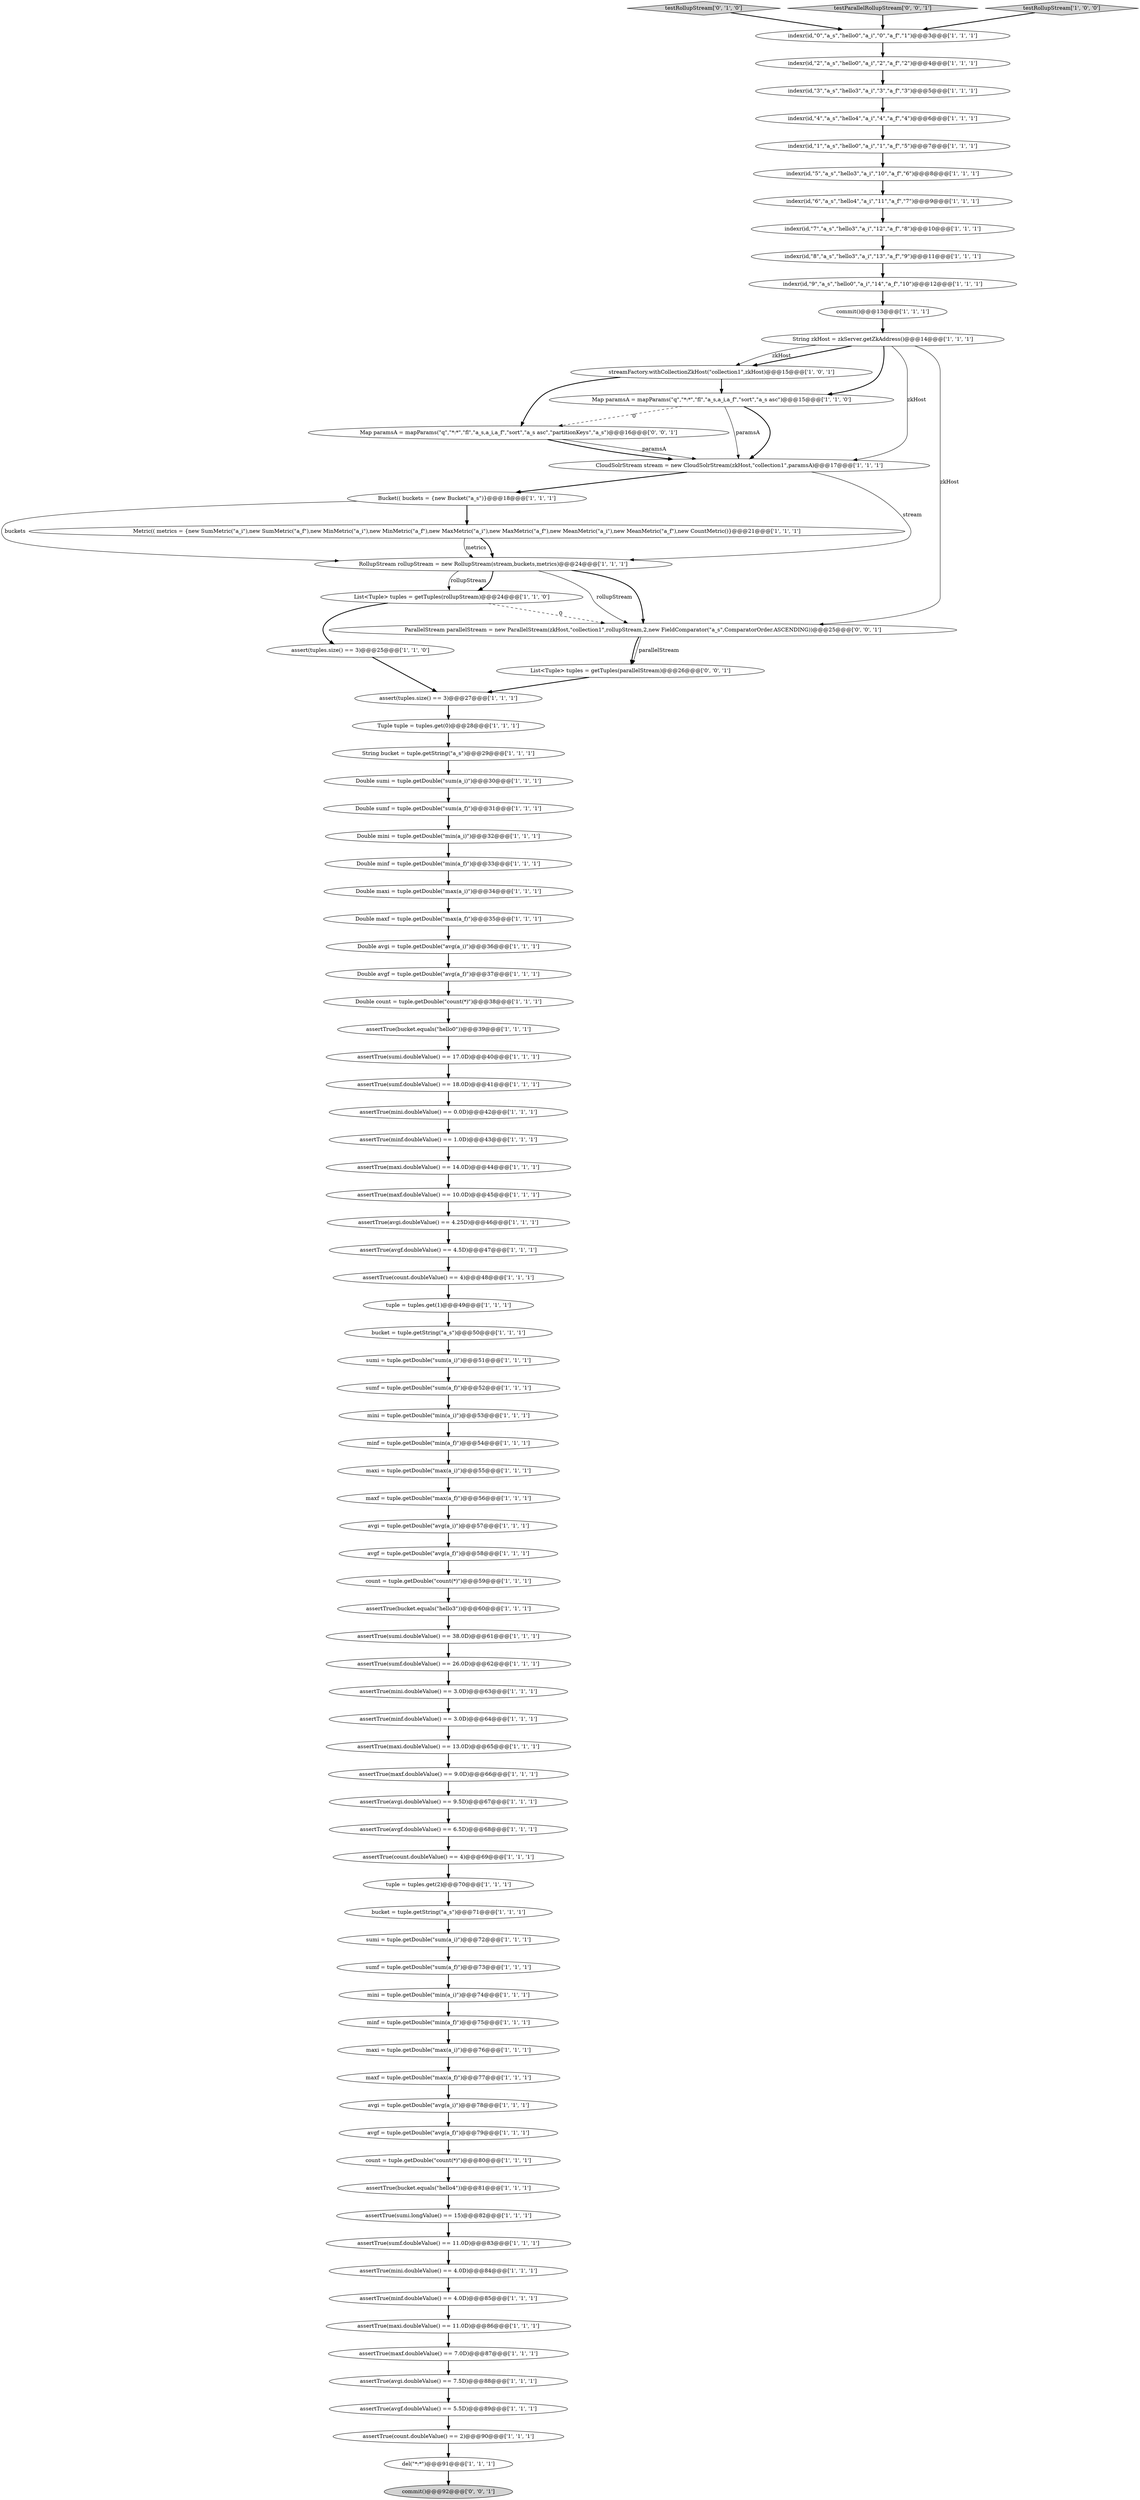 digraph {
86 [style = filled, label = "testRollupStream['0', '1', '0']", fillcolor = lightgray, shape = diamond image = "AAA0AAABBB2BBB"];
70 [style = filled, label = "List<Tuple> tuples = getTuples(rollupStream)@@@24@@@['1', '1', '0']", fillcolor = white, shape = ellipse image = "AAA0AAABBB1BBB"];
55 [style = filled, label = "assertTrue(count.doubleValue() == 4)@@@48@@@['1', '1', '1']", fillcolor = white, shape = ellipse image = "AAA0AAABBB1BBB"];
50 [style = filled, label = "assertTrue(avgf.doubleValue() == 4.5D)@@@47@@@['1', '1', '1']", fillcolor = white, shape = ellipse image = "AAA0AAABBB1BBB"];
17 [style = filled, label = "avgf = tuple.getDouble(\"avg(a_f)\")@@@58@@@['1', '1', '1']", fillcolor = white, shape = ellipse image = "AAA0AAABBB1BBB"];
39 [style = filled, label = "avgi = tuple.getDouble(\"avg(a_i)\")@@@57@@@['1', '1', '1']", fillcolor = white, shape = ellipse image = "AAA0AAABBB1BBB"];
3 [style = filled, label = "Double maxi = tuple.getDouble(\"max(a_i)\")@@@34@@@['1', '1', '1']", fillcolor = white, shape = ellipse image = "AAA0AAABBB1BBB"];
8 [style = filled, label = "indexr(id,\"3\",\"a_s\",\"hello3\",\"a_i\",\"3\",\"a_f\",\"3\")@@@5@@@['1', '1', '1']", fillcolor = white, shape = ellipse image = "AAA0AAABBB1BBB"];
14 [style = filled, label = "indexr(id,\"0\",\"a_s\",\"hello0\",\"a_i\",\"0\",\"a_f\",\"1\")@@@3@@@['1', '1', '1']", fillcolor = white, shape = ellipse image = "AAA0AAABBB1BBB"];
88 [style = filled, label = "Map paramsA = mapParams(\"q\",\"*:*\",\"fl\",\"a_s,a_i,a_f\",\"sort\",\"a_s asc\",\"partitionKeys\",\"a_s\")@@@16@@@['0', '0', '1']", fillcolor = white, shape = ellipse image = "AAA0AAABBB3BBB"];
44 [style = filled, label = "indexr(id,\"1\",\"a_s\",\"hello0\",\"a_i\",\"1\",\"a_f\",\"5\")@@@7@@@['1', '1', '1']", fillcolor = white, shape = ellipse image = "AAA0AAABBB1BBB"];
82 [style = filled, label = "Bucket(( buckets = {new Bucket(\"a_s\")}@@@18@@@['1', '1', '1']", fillcolor = white, shape = ellipse image = "AAA0AAABBB1BBB"];
26 [style = filled, label = "assertTrue(sumf.doubleValue() == 11.0D)@@@83@@@['1', '1', '1']", fillcolor = white, shape = ellipse image = "AAA0AAABBB1BBB"];
57 [style = filled, label = "Double count = tuple.getDouble(\"count(*)\")@@@38@@@['1', '1', '1']", fillcolor = white, shape = ellipse image = "AAA0AAABBB1BBB"];
35 [style = filled, label = "tuple = tuples.get(2)@@@70@@@['1', '1', '1']", fillcolor = white, shape = ellipse image = "AAA0AAABBB1BBB"];
91 [style = filled, label = "ParallelStream parallelStream = new ParallelStream(zkHost,\"collection1\",rollupStream,2,new FieldComparator(\"a_s\",ComparatorOrder.ASCENDING))@@@25@@@['0', '0', '1']", fillcolor = white, shape = ellipse image = "AAA0AAABBB3BBB"];
7 [style = filled, label = "RollupStream rollupStream = new RollupStream(stream,buckets,metrics)@@@24@@@['1', '1', '1']", fillcolor = white, shape = ellipse image = "AAA0AAABBB1BBB"];
34 [style = filled, label = "assert(tuples.size() == 3)@@@27@@@['1', '1', '1']", fillcolor = white, shape = ellipse image = "AAA0AAABBB1BBB"];
80 [style = filled, label = "assertTrue(avgi.doubleValue() == 4.25D)@@@46@@@['1', '1', '1']", fillcolor = white, shape = ellipse image = "AAA0AAABBB1BBB"];
43 [style = filled, label = "assert(tuples.size() == 3)@@@25@@@['1', '1', '0']", fillcolor = white, shape = ellipse image = "AAA0AAABBB1BBB"];
23 [style = filled, label = "sumf = tuple.getDouble(\"sum(a_f)\")@@@73@@@['1', '1', '1']", fillcolor = white, shape = ellipse image = "AAA0AAABBB1BBB"];
48 [style = filled, label = "bucket = tuple.getString(\"a_s\")@@@71@@@['1', '1', '1']", fillcolor = white, shape = ellipse image = "AAA0AAABBB1BBB"];
41 [style = filled, label = "Double avgi = tuple.getDouble(\"avg(a_i)\")@@@36@@@['1', '1', '1']", fillcolor = white, shape = ellipse image = "AAA0AAABBB1BBB"];
1 [style = filled, label = "assertTrue(count.doubleValue() == 2)@@@90@@@['1', '1', '1']", fillcolor = white, shape = ellipse image = "AAA0AAABBB1BBB"];
62 [style = filled, label = "assertTrue(sumf.doubleValue() == 26.0D)@@@62@@@['1', '1', '1']", fillcolor = white, shape = ellipse image = "AAA0AAABBB1BBB"];
58 [style = filled, label = "sumf = tuple.getDouble(\"sum(a_f)\")@@@52@@@['1', '1', '1']", fillcolor = white, shape = ellipse image = "AAA0AAABBB1BBB"];
4 [style = filled, label = "Map paramsA = mapParams(\"q\",\"*:*\",\"fl\",\"a_s,a_i,a_f\",\"sort\",\"a_s asc\")@@@15@@@['1', '1', '0']", fillcolor = white, shape = ellipse image = "AAA0AAABBB1BBB"];
18 [style = filled, label = "assertTrue(avgf.doubleValue() == 6.5D)@@@68@@@['1', '1', '1']", fillcolor = white, shape = ellipse image = "AAA0AAABBB1BBB"];
30 [style = filled, label = "streamFactory.withCollectionZkHost(\"collection1\",zkHost)@@@15@@@['1', '0', '1']", fillcolor = white, shape = ellipse image = "AAA0AAABBB1BBB"];
59 [style = filled, label = "assertTrue(avgi.doubleValue() == 7.5D)@@@88@@@['1', '1', '1']", fillcolor = white, shape = ellipse image = "AAA0AAABBB1BBB"];
81 [style = filled, label = "count = tuple.getDouble(\"count(*)\")@@@80@@@['1', '1', '1']", fillcolor = white, shape = ellipse image = "AAA0AAABBB1BBB"];
87 [style = filled, label = "List<Tuple> tuples = getTuples(parallelStream)@@@26@@@['0', '0', '1']", fillcolor = white, shape = ellipse image = "AAA0AAABBB3BBB"];
77 [style = filled, label = "maxi = tuple.getDouble(\"max(a_i)\")@@@55@@@['1', '1', '1']", fillcolor = white, shape = ellipse image = "AAA0AAABBB1BBB"];
84 [style = filled, label = "assertTrue(minf.doubleValue() == 4.0D)@@@85@@@['1', '1', '1']", fillcolor = white, shape = ellipse image = "AAA0AAABBB1BBB"];
27 [style = filled, label = "commit()@@@13@@@['1', '1', '1']", fillcolor = white, shape = ellipse image = "AAA0AAABBB1BBB"];
33 [style = filled, label = "assertTrue(maxi.doubleValue() == 13.0D)@@@65@@@['1', '1', '1']", fillcolor = white, shape = ellipse image = "AAA0AAABBB1BBB"];
67 [style = filled, label = "assertTrue(sumi.doubleValue() == 38.0D)@@@61@@@['1', '1', '1']", fillcolor = white, shape = ellipse image = "AAA0AAABBB1BBB"];
74 [style = filled, label = "maxf = tuple.getDouble(\"max(a_f)\")@@@56@@@['1', '1', '1']", fillcolor = white, shape = ellipse image = "AAA0AAABBB1BBB"];
56 [style = filled, label = "String bucket = tuple.getString(\"a_s\")@@@29@@@['1', '1', '1']", fillcolor = white, shape = ellipse image = "AAA0AAABBB1BBB"];
11 [style = filled, label = "Tuple tuple = tuples.get(0)@@@28@@@['1', '1', '1']", fillcolor = white, shape = ellipse image = "AAA0AAABBB1BBB"];
9 [style = filled, label = "indexr(id,\"7\",\"a_s\",\"hello3\",\"a_i\",\"12\",\"a_f\",\"8\")@@@10@@@['1', '1', '1']", fillcolor = white, shape = ellipse image = "AAA0AAABBB1BBB"];
37 [style = filled, label = "avgi = tuple.getDouble(\"avg(a_i)\")@@@78@@@['1', '1', '1']", fillcolor = white, shape = ellipse image = "AAA0AAABBB1BBB"];
75 [style = filled, label = "sumi = tuple.getDouble(\"sum(a_i)\")@@@51@@@['1', '1', '1']", fillcolor = white, shape = ellipse image = "AAA0AAABBB1BBB"];
79 [style = filled, label = "Double mini = tuple.getDouble(\"min(a_i)\")@@@32@@@['1', '1', '1']", fillcolor = white, shape = ellipse image = "AAA0AAABBB1BBB"];
22 [style = filled, label = "maxi = tuple.getDouble(\"max(a_i)\")@@@76@@@['1', '1', '1']", fillcolor = white, shape = ellipse image = "AAA0AAABBB1BBB"];
31 [style = filled, label = "assertTrue(maxf.doubleValue() == 10.0D)@@@45@@@['1', '1', '1']", fillcolor = white, shape = ellipse image = "AAA0AAABBB1BBB"];
10 [style = filled, label = "indexr(id,\"5\",\"a_s\",\"hello3\",\"a_i\",\"10\",\"a_f\",\"6\")@@@8@@@['1', '1', '1']", fillcolor = white, shape = ellipse image = "AAA0AAABBB1BBB"];
52 [style = filled, label = "tuple = tuples.get(1)@@@49@@@['1', '1', '1']", fillcolor = white, shape = ellipse image = "AAA0AAABBB1BBB"];
73 [style = filled, label = "assertTrue(bucket.equals(\"hello3\"))@@@60@@@['1', '1', '1']", fillcolor = white, shape = ellipse image = "AAA0AAABBB1BBB"];
66 [style = filled, label = "CloudSolrStream stream = new CloudSolrStream(zkHost,\"collection1\",paramsA)@@@17@@@['1', '1', '1']", fillcolor = white, shape = ellipse image = "AAA0AAABBB1BBB"];
29 [style = filled, label = "assertTrue(sumi.longValue() == 15)@@@82@@@['1', '1', '1']", fillcolor = white, shape = ellipse image = "AAA0AAABBB1BBB"];
20 [style = filled, label = "mini = tuple.getDouble(\"min(a_i)\")@@@74@@@['1', '1', '1']", fillcolor = white, shape = ellipse image = "AAA0AAABBB1BBB"];
45 [style = filled, label = "Double avgf = tuple.getDouble(\"avg(a_f)\")@@@37@@@['1', '1', '1']", fillcolor = white, shape = ellipse image = "AAA0AAABBB1BBB"];
61 [style = filled, label = "assertTrue(mini.doubleValue() == 0.0D)@@@42@@@['1', '1', '1']", fillcolor = white, shape = ellipse image = "AAA0AAABBB1BBB"];
64 [style = filled, label = "assertTrue(maxf.doubleValue() == 9.0D)@@@66@@@['1', '1', '1']", fillcolor = white, shape = ellipse image = "AAA0AAABBB1BBB"];
6 [style = filled, label = "assertTrue(minf.doubleValue() == 3.0D)@@@64@@@['1', '1', '1']", fillcolor = white, shape = ellipse image = "AAA0AAABBB1BBB"];
90 [style = filled, label = "commit()@@@92@@@['0', '0', '1']", fillcolor = lightgray, shape = ellipse image = "AAA0AAABBB3BBB"];
85 [style = filled, label = "minf = tuple.getDouble(\"min(a_f)\")@@@54@@@['1', '1', '1']", fillcolor = white, shape = ellipse image = "AAA0AAABBB1BBB"];
28 [style = filled, label = "indexr(id,\"6\",\"a_s\",\"hello4\",\"a_i\",\"11\",\"a_f\",\"7\")@@@9@@@['1', '1', '1']", fillcolor = white, shape = ellipse image = "AAA0AAABBB1BBB"];
12 [style = filled, label = "String zkHost = zkServer.getZkAddress()@@@14@@@['1', '1', '1']", fillcolor = white, shape = ellipse image = "AAA0AAABBB1BBB"];
24 [style = filled, label = "assertTrue(maxi.doubleValue() == 11.0D)@@@86@@@['1', '1', '1']", fillcolor = white, shape = ellipse image = "AAA0AAABBB1BBB"];
42 [style = filled, label = "assertTrue(minf.doubleValue() == 1.0D)@@@43@@@['1', '1', '1']", fillcolor = white, shape = ellipse image = "AAA0AAABBB1BBB"];
25 [style = filled, label = "assertTrue(avgf.doubleValue() == 5.5D)@@@89@@@['1', '1', '1']", fillcolor = white, shape = ellipse image = "AAA0AAABBB1BBB"];
65 [style = filled, label = "indexr(id,\"9\",\"a_s\",\"hello0\",\"a_i\",\"14\",\"a_f\",\"10\")@@@12@@@['1', '1', '1']", fillcolor = white, shape = ellipse image = "AAA0AAABBB1BBB"];
32 [style = filled, label = "Metric(( metrics = {new SumMetric(\"a_i\"),new SumMetric(\"a_f\"),new MinMetric(\"a_i\"),new MinMetric(\"a_f\"),new MaxMetric(\"a_i\"),new MaxMetric(\"a_f\"),new MeanMetric(\"a_i\"),new MeanMetric(\"a_f\"),new CountMetric()}@@@21@@@['1', '1', '1']", fillcolor = white, shape = ellipse image = "AAA0AAABBB1BBB"];
72 [style = filled, label = "del(\"*:*\")@@@91@@@['1', '1', '1']", fillcolor = white, shape = ellipse image = "AAA0AAABBB1BBB"];
63 [style = filled, label = "count = tuple.getDouble(\"count(*)\")@@@59@@@['1', '1', '1']", fillcolor = white, shape = ellipse image = "AAA0AAABBB1BBB"];
13 [style = filled, label = "assertTrue(sumi.doubleValue() == 17.0D)@@@40@@@['1', '1', '1']", fillcolor = white, shape = ellipse image = "AAA0AAABBB1BBB"];
89 [style = filled, label = "testParallelRollupStream['0', '0', '1']", fillcolor = lightgray, shape = diamond image = "AAA0AAABBB3BBB"];
71 [style = filled, label = "assertTrue(mini.doubleValue() == 3.0D)@@@63@@@['1', '1', '1']", fillcolor = white, shape = ellipse image = "AAA0AAABBB1BBB"];
47 [style = filled, label = "indexr(id,\"2\",\"a_s\",\"hello0\",\"a_i\",\"2\",\"a_f\",\"2\")@@@4@@@['1', '1', '1']", fillcolor = white, shape = ellipse image = "AAA0AAABBB1BBB"];
40 [style = filled, label = "Double sumi = tuple.getDouble(\"sum(a_i)\")@@@30@@@['1', '1', '1']", fillcolor = white, shape = ellipse image = "AAA0AAABBB1BBB"];
16 [style = filled, label = "Double maxf = tuple.getDouble(\"max(a_f)\")@@@35@@@['1', '1', '1']", fillcolor = white, shape = ellipse image = "AAA0AAABBB1BBB"];
2 [style = filled, label = "assertTrue(maxi.doubleValue() == 14.0D)@@@44@@@['1', '1', '1']", fillcolor = white, shape = ellipse image = "AAA0AAABBB1BBB"];
0 [style = filled, label = "assertTrue(avgi.doubleValue() == 9.5D)@@@67@@@['1', '1', '1']", fillcolor = white, shape = ellipse image = "AAA0AAABBB1BBB"];
19 [style = filled, label = "assertTrue(maxf.doubleValue() == 7.0D)@@@87@@@['1', '1', '1']", fillcolor = white, shape = ellipse image = "AAA0AAABBB1BBB"];
60 [style = filled, label = "assertTrue(sumf.doubleValue() == 18.0D)@@@41@@@['1', '1', '1']", fillcolor = white, shape = ellipse image = "AAA0AAABBB1BBB"];
36 [style = filled, label = "sumi = tuple.getDouble(\"sum(a_i)\")@@@72@@@['1', '1', '1']", fillcolor = white, shape = ellipse image = "AAA0AAABBB1BBB"];
21 [style = filled, label = "Double minf = tuple.getDouble(\"min(a_f)\")@@@33@@@['1', '1', '1']", fillcolor = white, shape = ellipse image = "AAA0AAABBB1BBB"];
49 [style = filled, label = "assertTrue(count.doubleValue() == 4)@@@69@@@['1', '1', '1']", fillcolor = white, shape = ellipse image = "AAA0AAABBB1BBB"];
51 [style = filled, label = "mini = tuple.getDouble(\"min(a_i)\")@@@53@@@['1', '1', '1']", fillcolor = white, shape = ellipse image = "AAA0AAABBB1BBB"];
5 [style = filled, label = "testRollupStream['1', '0', '0']", fillcolor = lightgray, shape = diamond image = "AAA0AAABBB1BBB"];
53 [style = filled, label = "maxf = tuple.getDouble(\"max(a_f)\")@@@77@@@['1', '1', '1']", fillcolor = white, shape = ellipse image = "AAA0AAABBB1BBB"];
68 [style = filled, label = "indexr(id,\"4\",\"a_s\",\"hello4\",\"a_i\",\"4\",\"a_f\",\"4\")@@@6@@@['1', '1', '1']", fillcolor = white, shape = ellipse image = "AAA0AAABBB1BBB"];
83 [style = filled, label = "avgf = tuple.getDouble(\"avg(a_f)\")@@@79@@@['1', '1', '1']", fillcolor = white, shape = ellipse image = "AAA0AAABBB1BBB"];
69 [style = filled, label = "bucket = tuple.getString(\"a_s\")@@@50@@@['1', '1', '1']", fillcolor = white, shape = ellipse image = "AAA0AAABBB1BBB"];
15 [style = filled, label = "assertTrue(bucket.equals(\"hello4\"))@@@81@@@['1', '1', '1']", fillcolor = white, shape = ellipse image = "AAA0AAABBB1BBB"];
46 [style = filled, label = "assertTrue(bucket.equals(\"hello0\"))@@@39@@@['1', '1', '1']", fillcolor = white, shape = ellipse image = "AAA0AAABBB1BBB"];
54 [style = filled, label = "minf = tuple.getDouble(\"min(a_f)\")@@@75@@@['1', '1', '1']", fillcolor = white, shape = ellipse image = "AAA0AAABBB1BBB"];
78 [style = filled, label = "indexr(id,\"8\",\"a_s\",\"hello3\",\"a_i\",\"13\",\"a_f\",\"9\")@@@11@@@['1', '1', '1']", fillcolor = white, shape = ellipse image = "AAA0AAABBB1BBB"];
76 [style = filled, label = "assertTrue(mini.doubleValue() == 4.0D)@@@84@@@['1', '1', '1']", fillcolor = white, shape = ellipse image = "AAA0AAABBB1BBB"];
38 [style = filled, label = "Double sumf = tuple.getDouble(\"sum(a_f)\")@@@31@@@['1', '1', '1']", fillcolor = white, shape = ellipse image = "AAA0AAABBB1BBB"];
11->56 [style = bold, label=""];
5->14 [style = bold, label=""];
60->61 [style = bold, label=""];
39->17 [style = bold, label=""];
48->36 [style = bold, label=""];
21->3 [style = bold, label=""];
66->7 [style = solid, label="stream"];
87->34 [style = bold, label=""];
10->28 [style = bold, label=""];
70->91 [style = dashed, label="0"];
12->30 [style = bold, label=""];
25->1 [style = bold, label=""];
42->2 [style = bold, label=""];
30->4 [style = bold, label=""];
2->31 [style = bold, label=""];
14->47 [style = bold, label=""];
32->7 [style = bold, label=""];
20->54 [style = bold, label=""];
7->70 [style = bold, label=""];
7->70 [style = solid, label="rollupStream"];
17->63 [style = bold, label=""];
35->48 [style = bold, label=""];
89->14 [style = bold, label=""];
32->7 [style = solid, label="metrics"];
85->77 [style = bold, label=""];
18->49 [style = bold, label=""];
41->45 [style = bold, label=""];
30->88 [style = bold, label=""];
16->41 [style = bold, label=""];
63->73 [style = bold, label=""];
59->25 [style = bold, label=""];
80->50 [style = bold, label=""];
37->83 [style = bold, label=""];
7->91 [style = bold, label=""];
12->30 [style = solid, label="zkHost"];
49->35 [style = bold, label=""];
50->55 [style = bold, label=""];
81->15 [style = bold, label=""];
76->84 [style = bold, label=""];
56->40 [style = bold, label=""];
44->10 [style = bold, label=""];
73->67 [style = bold, label=""];
75->58 [style = bold, label=""];
47->8 [style = bold, label=""];
91->87 [style = bold, label=""];
4->88 [style = dashed, label="0"];
9->78 [style = bold, label=""];
7->91 [style = solid, label="rollupStream"];
68->44 [style = bold, label=""];
62->71 [style = bold, label=""];
55->52 [style = bold, label=""];
61->42 [style = bold, label=""];
26->76 [style = bold, label=""];
71->6 [style = bold, label=""];
67->62 [style = bold, label=""];
28->9 [style = bold, label=""];
15->29 [style = bold, label=""];
88->66 [style = solid, label="paramsA"];
82->32 [style = bold, label=""];
13->60 [style = bold, label=""];
66->82 [style = bold, label=""];
31->80 [style = bold, label=""];
57->46 [style = bold, label=""];
12->4 [style = bold, label=""];
54->22 [style = bold, label=""];
77->74 [style = bold, label=""];
19->59 [style = bold, label=""];
79->21 [style = bold, label=""];
70->43 [style = bold, label=""];
65->27 [style = bold, label=""];
23->20 [style = bold, label=""];
12->91 [style = solid, label="zkHost"];
82->7 [style = solid, label="buckets"];
64->0 [style = bold, label=""];
88->66 [style = bold, label=""];
24->19 [style = bold, label=""];
3->16 [style = bold, label=""];
33->64 [style = bold, label=""];
83->81 [style = bold, label=""];
38->79 [style = bold, label=""];
86->14 [style = bold, label=""];
4->66 [style = bold, label=""];
45->57 [style = bold, label=""];
40->38 [style = bold, label=""];
46->13 [style = bold, label=""];
8->68 [style = bold, label=""];
12->66 [style = solid, label="zkHost"];
27->12 [style = bold, label=""];
53->37 [style = bold, label=""];
84->24 [style = bold, label=""];
1->72 [style = bold, label=""];
52->69 [style = bold, label=""];
34->11 [style = bold, label=""];
69->75 [style = bold, label=""];
91->87 [style = solid, label="parallelStream"];
6->33 [style = bold, label=""];
36->23 [style = bold, label=""];
43->34 [style = bold, label=""];
78->65 [style = bold, label=""];
4->66 [style = solid, label="paramsA"];
74->39 [style = bold, label=""];
58->51 [style = bold, label=""];
22->53 [style = bold, label=""];
0->18 [style = bold, label=""];
51->85 [style = bold, label=""];
29->26 [style = bold, label=""];
72->90 [style = bold, label=""];
}
